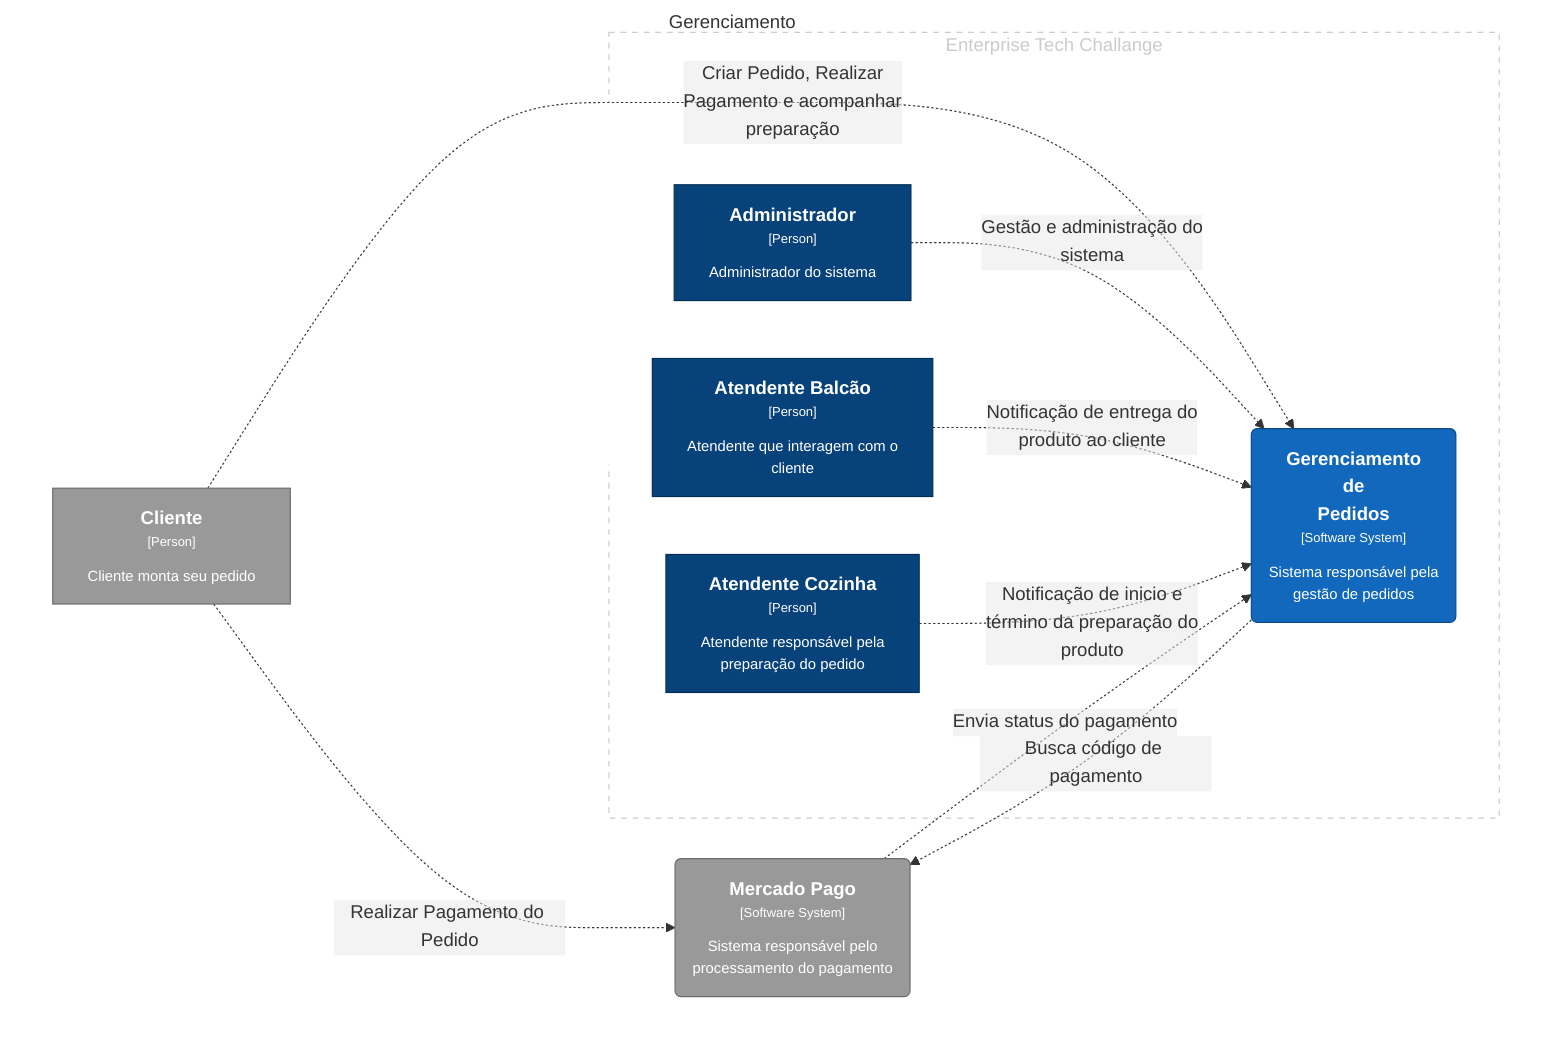 graph TB
  linkStyle default fill:#ffffff

  subgraph diagram ["Gerenciamento \nde \nPedidos - System Context"]
    style diagram fill:#ffffff,stroke:#ffffff

    subgraph group1 [Enterprise Tech Challange]
      style group1 fill:#ffffff,stroke:#cccccc,color:#cccccc,stroke-dasharray:5

      2["<div style='font-weight: bold'>Administrador</div><div style='font-size: 70%; margin-top: 0px'>[Person]</div><div style='font-size: 80%; margin-top:10px'>Administrador do sistema</div>"]
      style 2 fill:#08427b,stroke:#052e56,color:#ffffff
      3["<div style='font-weight: bold'>Atendente Balcão</div><div style='font-size: 70%; margin-top: 0px'>[Person]</div><div style='font-size: 80%; margin-top:10px'>Atendente que interagem com o<br />cliente</div>"]
      style 3 fill:#08427b,stroke:#052e56,color:#ffffff
      4["<div style='font-weight: bold'>Atendente Cozinha</div><div style='font-size: 70%; margin-top: 0px'>[Person]</div><div style='font-size: 80%; margin-top:10px'>Atendente responsável pela<br />preparação do pedido</div>"]
      style 4 fill:#08427b,stroke:#052e56,color:#ffffff
      5("<div style='font-weight: bold'>Gerenciamento \nde \nPedidos</div><div style='font-size: 70%; margin-top: 0px'>[Software System]</div><div style='font-size: 80%; margin-top:10px'>Sistema responsável pela<br />gestão de pedidos</div>")
      style 5 fill:#1168bd,stroke:#0b4884,color:#ffffff
    end

    1["<div style='font-weight: bold'>Cliente</div><div style='font-size: 70%; margin-top: 0px'>[Person]</div><div style='font-size: 80%; margin-top:10px'>Cliente monta seu pedido</div>"]
    style 1 fill:#999999,stroke:#6b6b6b,color:#ffffff
    19("<div style='font-weight: bold'>Mercado Pago</div><div style='font-size: 70%; margin-top: 0px'>[Software System]</div><div style='font-size: 80%; margin-top:10px'>Sistema responsável pelo<br />processamento do pagamento</div>")
    style 19 fill:#999999,stroke:#6b6b6b,color:#ffffff

    1-. "<div>Realizar Pagamento do Pedido</div><div style='font-size: 70%'></div>" .->19
    1-. "<div>Criar Pedido, Realizar<br />Pagamento e acompanhar<br />preparação</div><div style='font-size: 70%'></div>" .->5
    2-. "<div>Gestão e administração do<br />sistema</div><div style='font-size: 70%'></div>" .->5
    3-. "<div>Notificação de entrega do<br />produto ao cliente</div><div style='font-size: 70%'></div>" .->5
    4-. "<div>Notificação de inicio e<br />término da preparação do<br />produto</div><div style='font-size: 70%'></div>" .->5
    5-. "<div>Busca código de pagamento</div><div style='font-size: 70%'></div>" .->19
    19-. "<div>Envia status do pagamento</div><div style='font-size: 70%'></div>" .->5
  end